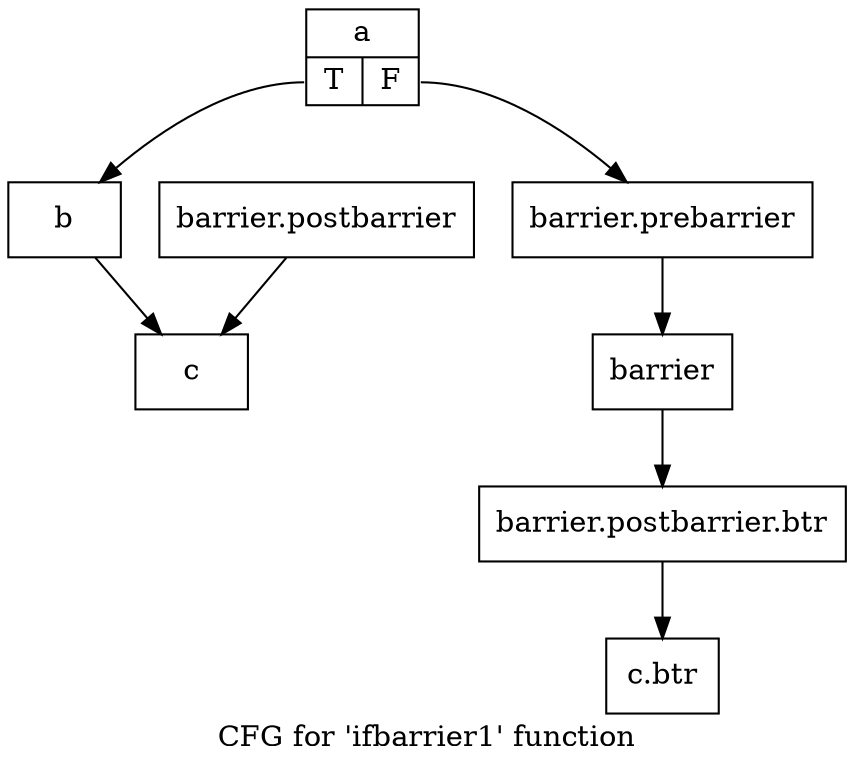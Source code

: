 digraph "CFG for 'ifbarrier1' function" {
	label="CFG for 'ifbarrier1' function";

	Node0x181c2c0 [shape=record,label="{a|{<s0>T|<s1>F}}"];
	Node0x181c2c0:s0 -> Node0x181c320;
	Node0x181c2c0:s1 -> Node0x181c380;
	Node0x181c320 [shape=record,label="{b}"];
	Node0x181c320 -> Node0x181c4a0;
	Node0x181c380 [shape=record,label="{barrier.prebarrier}"];
	Node0x181c380 -> Node0x181c3e0;
	Node0x181c3e0 [shape=record,label="{barrier}"];
	Node0x181c3e0 -> Node0x181b4a0;
	Node0x181c440 [shape=record,label="{barrier.postbarrier}"];
	Node0x181c440 -> Node0x181c4a0;
	Node0x181c4a0 [shape=record,label="{c}"];
	Node0x181b4a0 [shape=record,label="{barrier.postbarrier.btr}"];
	Node0x181b4a0 -> Node0x181ed70;
	Node0x181ed70 [shape=record,label="{c.btr}"];
}
